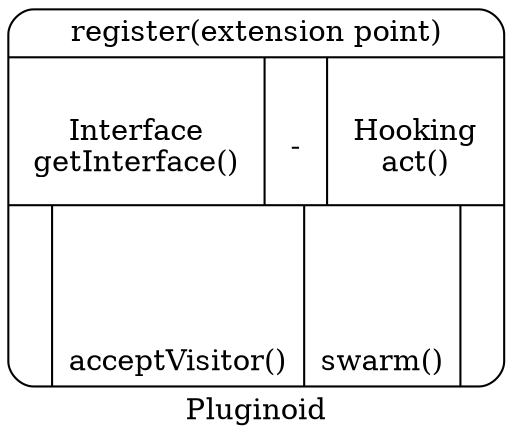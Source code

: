 digraph pluginoid {
	label="Pluginoid"
	rankdir=LR;
	node[shape=Mrecord];
	pluginoid [label="register(extension point)\n| {\nInterface\ngetInterface()|\n\n-\n\n|\nHooking\nact()}|{|\n\n\n\nacceptVisitor()|\n\n\n\nswarm()|}"];
}
